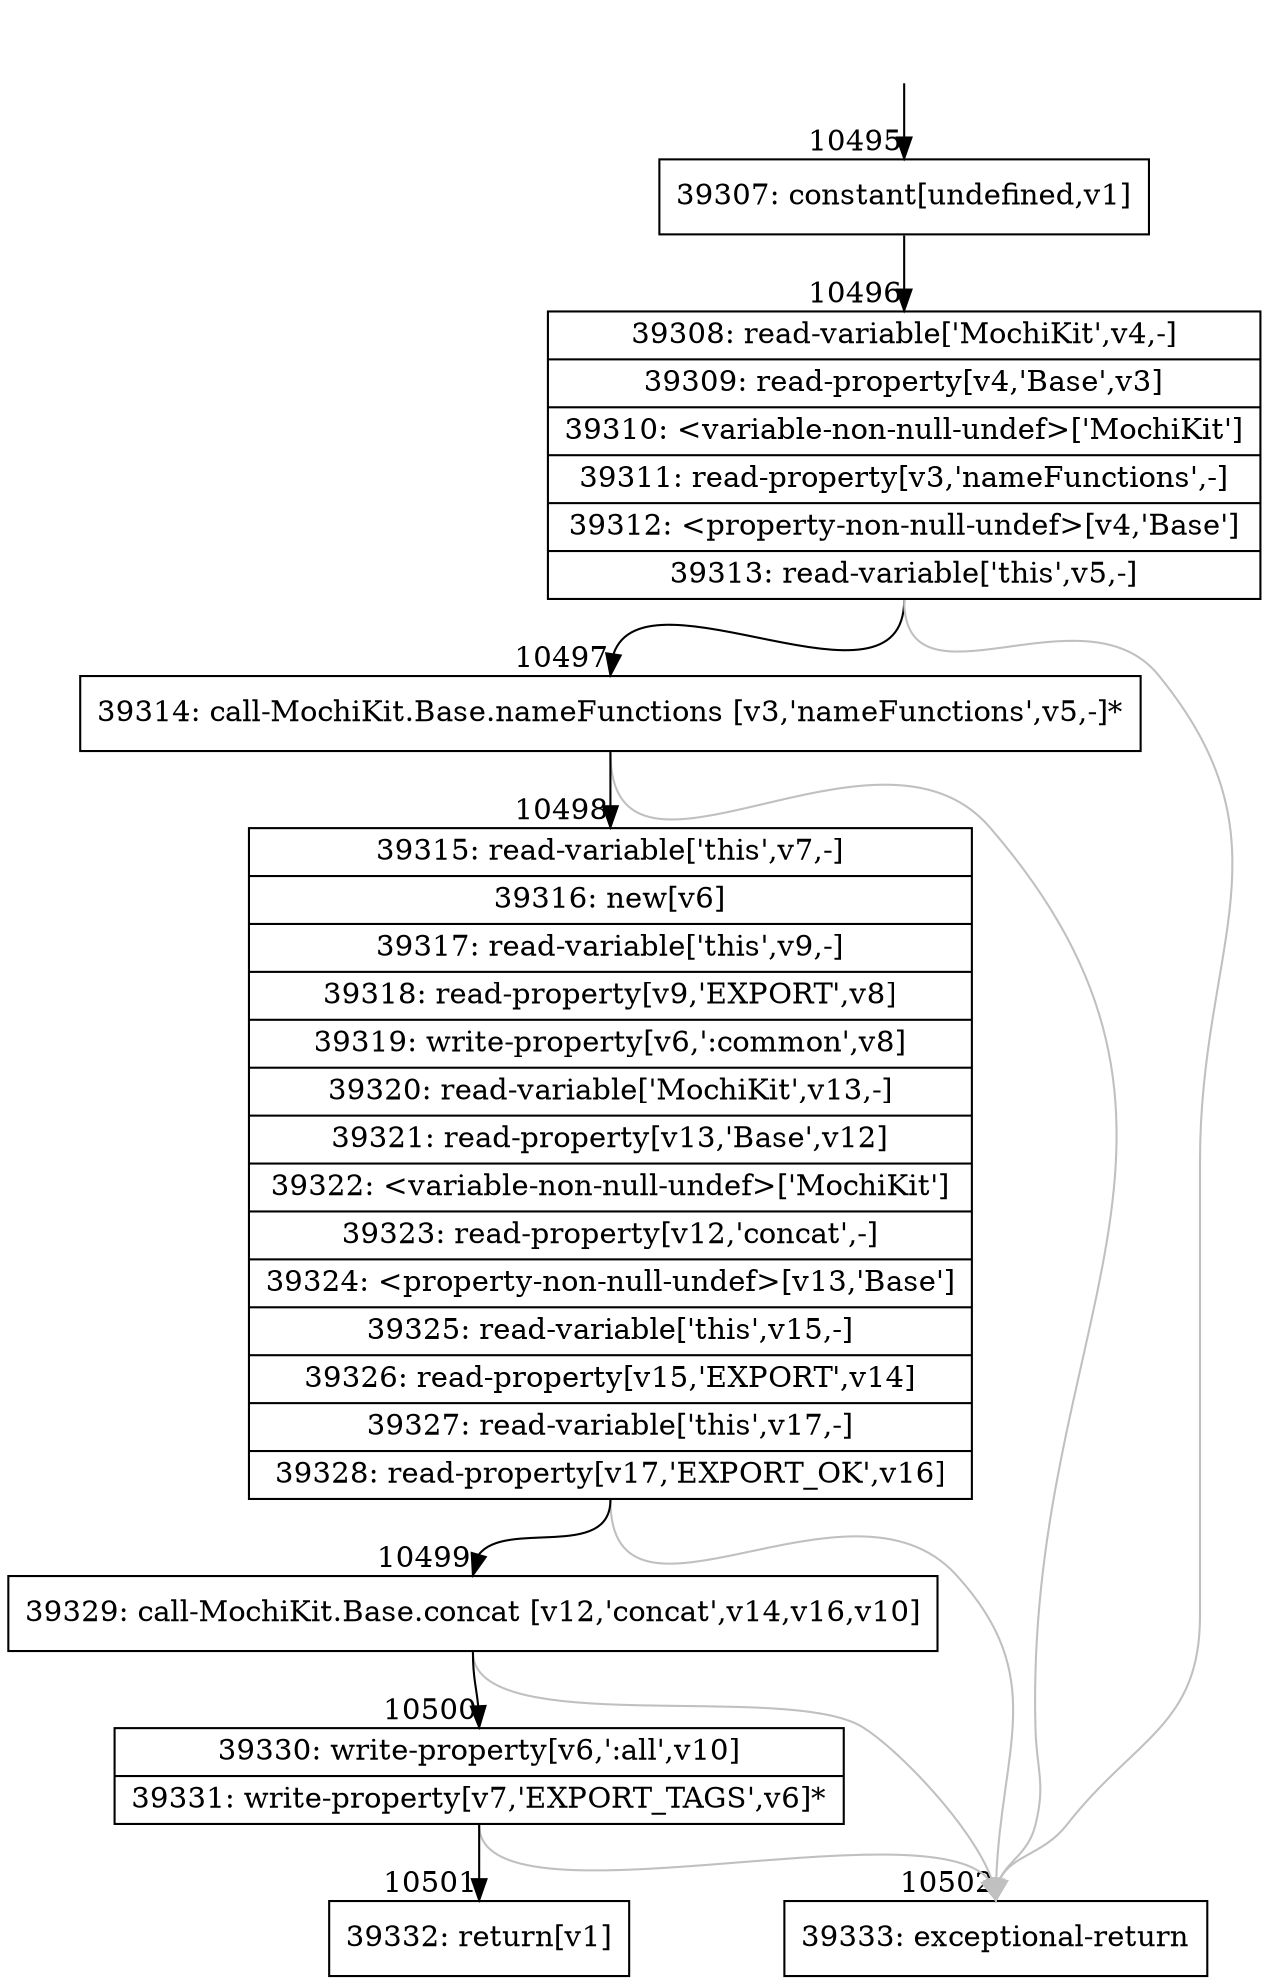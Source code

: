 digraph {
rankdir="TD"
BB_entry743[shape=none,label=""];
BB_entry743 -> BB10495 [tailport=s, headport=n, headlabel="    10495"]
BB10495 [shape=record label="{39307: constant[undefined,v1]}" ] 
BB10495 -> BB10496 [tailport=s, headport=n, headlabel="      10496"]
BB10496 [shape=record label="{39308: read-variable['MochiKit',v4,-]|39309: read-property[v4,'Base',v3]|39310: \<variable-non-null-undef\>['MochiKit']|39311: read-property[v3,'nameFunctions',-]|39312: \<property-non-null-undef\>[v4,'Base']|39313: read-variable['this',v5,-]}" ] 
BB10496 -> BB10497 [tailport=s, headport=n, headlabel="      10497"]
BB10496 -> BB10502 [tailport=s, headport=n, color=gray, headlabel="      10502"]
BB10497 [shape=record label="{39314: call-MochiKit.Base.nameFunctions [v3,'nameFunctions',v5,-]*}" ] 
BB10497 -> BB10498 [tailport=s, headport=n, headlabel="      10498"]
BB10497 -> BB10502 [tailport=s, headport=n, color=gray]
BB10498 [shape=record label="{39315: read-variable['this',v7,-]|39316: new[v6]|39317: read-variable['this',v9,-]|39318: read-property[v9,'EXPORT',v8]|39319: write-property[v6,':common',v8]|39320: read-variable['MochiKit',v13,-]|39321: read-property[v13,'Base',v12]|39322: \<variable-non-null-undef\>['MochiKit']|39323: read-property[v12,'concat',-]|39324: \<property-non-null-undef\>[v13,'Base']|39325: read-variable['this',v15,-]|39326: read-property[v15,'EXPORT',v14]|39327: read-variable['this',v17,-]|39328: read-property[v17,'EXPORT_OK',v16]}" ] 
BB10498 -> BB10499 [tailport=s, headport=n, headlabel="      10499"]
BB10498 -> BB10502 [tailport=s, headport=n, color=gray]
BB10499 [shape=record label="{39329: call-MochiKit.Base.concat [v12,'concat',v14,v16,v10]}" ] 
BB10499 -> BB10500 [tailport=s, headport=n, headlabel="      10500"]
BB10499 -> BB10502 [tailport=s, headport=n, color=gray]
BB10500 [shape=record label="{39330: write-property[v6,':all',v10]|39331: write-property[v7,'EXPORT_TAGS',v6]*}" ] 
BB10500 -> BB10501 [tailport=s, headport=n, headlabel="      10501"]
BB10500 -> BB10502 [tailport=s, headport=n, color=gray]
BB10501 [shape=record label="{39332: return[v1]}" ] 
BB10502 [shape=record label="{39333: exceptional-return}" ] 
//#$~ 7372
}
